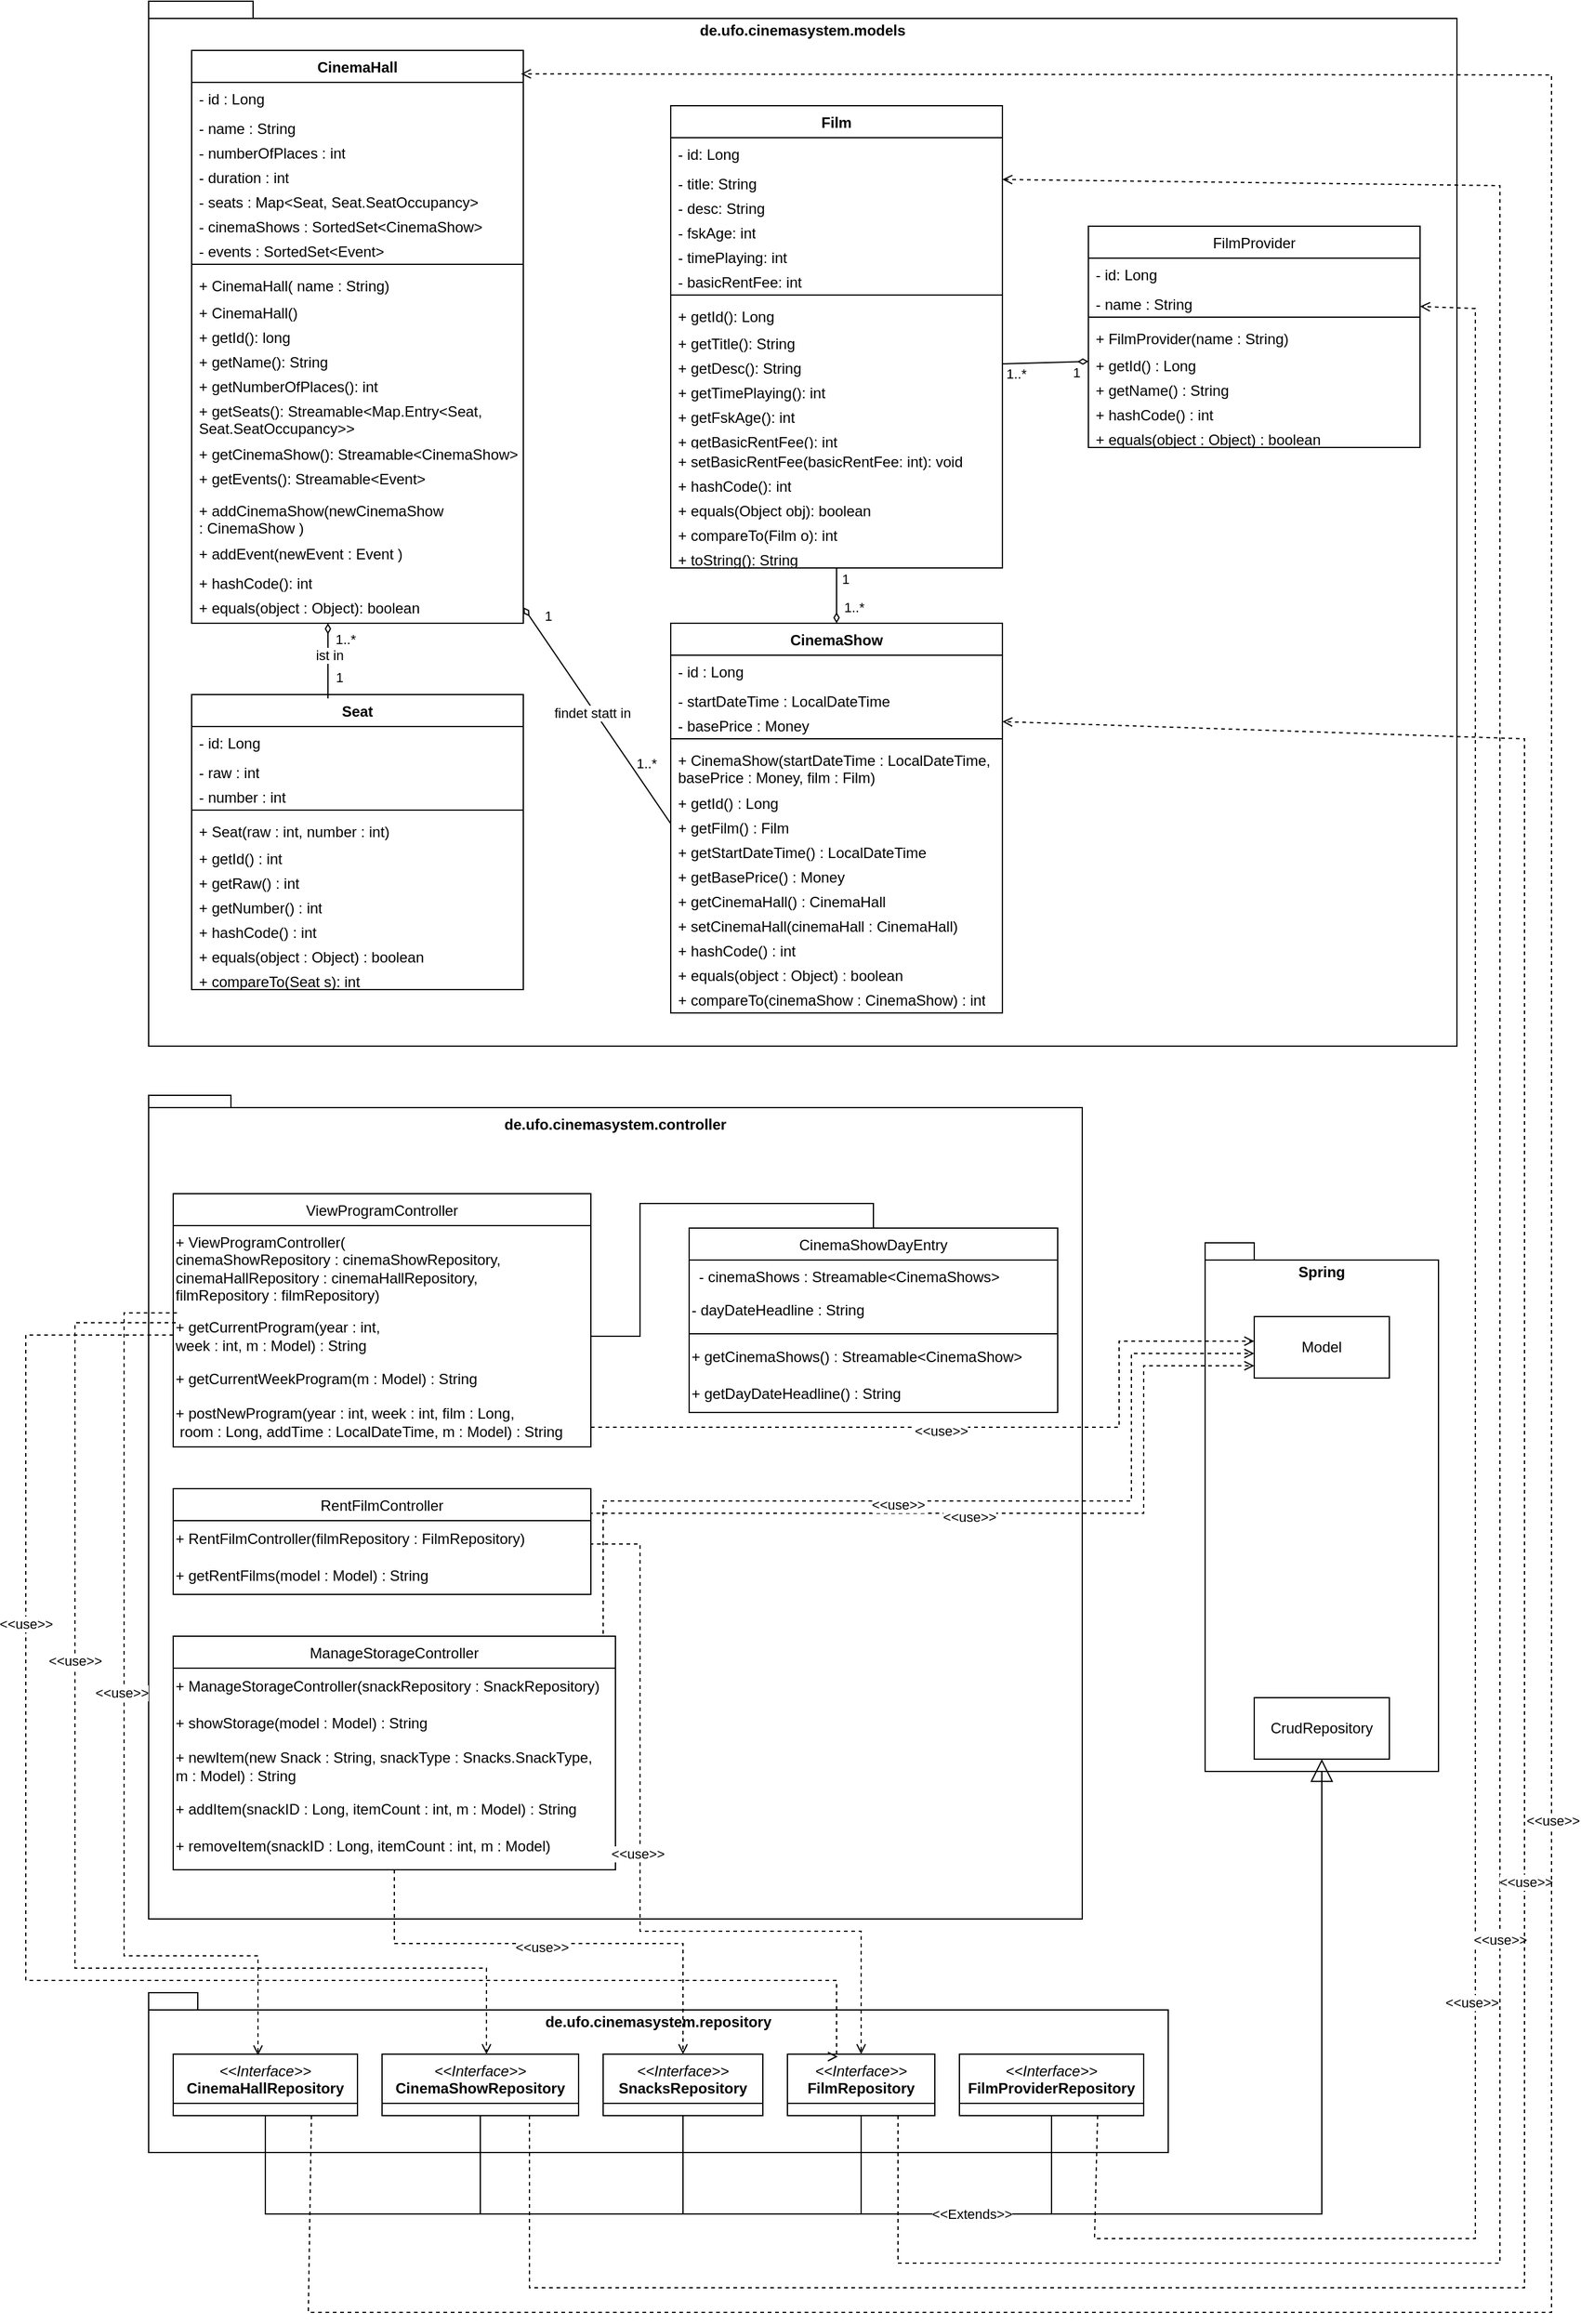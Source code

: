 <mxfile version="24.2.5" type="device">
  <diagram id="C5RBs43oDa-KdzZeNtuy" name="Page-1">
    <mxGraphModel dx="2261" dy="964" grid="1" gridSize="10" guides="1" tooltips="1" connect="1" arrows="1" fold="1" page="1" pageScale="1" pageWidth="827" pageHeight="1169" math="0" shadow="0">
      <root>
        <mxCell id="WIyWlLk6GJQsqaUBKTNV-0" />
        <mxCell id="WIyWlLk6GJQsqaUBKTNV-1" parent="WIyWlLk6GJQsqaUBKTNV-0" />
        <mxCell id="j9wG2tnD-Bj2alD1Jjqa-212" value="de.ufo.cinemasystem.controller" style="shape=folder;fontStyle=1;spacingTop=10;tabWidth=50;tabHeight=10;tabPosition=left;html=1;whiteSpace=wrap;verticalAlign=top;" parent="WIyWlLk6GJQsqaUBKTNV-1" vertex="1">
          <mxGeometry x="40" y="930" width="760" height="670" as="geometry" />
        </mxCell>
        <mxCell id="j9wG2tnD-Bj2alD1Jjqa-190" value="de.ufo.cinemasystem.repository" style="shape=folder;fontStyle=1;spacingTop=10;tabWidth=40;tabHeight=14;tabPosition=left;html=1;whiteSpace=wrap;align=center;verticalAlign=top;strokeColor=default;" parent="WIyWlLk6GJQsqaUBKTNV-1" vertex="1">
          <mxGeometry x="40" y="1660" width="830" height="130" as="geometry" />
        </mxCell>
        <mxCell id="j9wG2tnD-Bj2alD1Jjqa-152" value="de.ufo.cinemasystem.models" style="shape=folder;fontStyle=1;spacingTop=10;tabWidth=40;tabHeight=14;tabPosition=left;html=1;whiteSpace=wrap;align=center;verticalAlign=top;strokeColor=default;" parent="WIyWlLk6GJQsqaUBKTNV-1" vertex="1">
          <mxGeometry x="40" y="40" width="1065" height="850" as="geometry" />
        </mxCell>
        <mxCell id="zkfFHV4jXpPFQw0GAbJ--6" value="ViewProgramController" style="swimlane;fontStyle=0;align=center;verticalAlign=top;childLayout=stackLayout;horizontal=1;startSize=26;horizontalStack=0;resizeParent=1;resizeLast=0;collapsible=1;marginBottom=0;rounded=0;shadow=0;strokeWidth=1;" parent="WIyWlLk6GJQsqaUBKTNV-1" vertex="1">
          <mxGeometry x="60" y="1010" width="340" height="206" as="geometry">
            <mxRectangle x="130" y="380" width="160" height="26" as="alternateBounds" />
          </mxGeometry>
        </mxCell>
        <mxCell id="j9wG2tnD-Bj2alD1Jjqa-15" value="+ ViewProgramController(&lt;div&gt;cinemaShowRepository : cinemaShowRepository,&lt;/div&gt;&lt;div&gt;cinemaHallRepository : cinemaHallRepository,&lt;/div&gt;&lt;div&gt;filmRepository : filmRepository)&lt;/div&gt;" style="text;html=1;align=left;verticalAlign=middle;resizable=0;points=[];autosize=1;strokeColor=none;fillColor=none;" parent="zkfFHV4jXpPFQw0GAbJ--6" vertex="1">
          <mxGeometry y="26" width="340" height="70" as="geometry" />
        </mxCell>
        <mxCell id="j9wG2tnD-Bj2alD1Jjqa-0" value="+ getCurrentProgram(year : int,&amp;nbsp;&lt;div&gt;week : int, m : Model) : String&lt;/div&gt;" style="text;html=1;align=left;verticalAlign=middle;resizable=0;points=[];autosize=1;strokeColor=none;fillColor=none;" parent="zkfFHV4jXpPFQw0GAbJ--6" vertex="1">
          <mxGeometry y="96" width="340" height="40" as="geometry" />
        </mxCell>
        <mxCell id="j9wG2tnD-Bj2alD1Jjqa-14" value="+ getCurrentWeekProgram(m : Model) : String" style="text;html=1;align=left;verticalAlign=middle;resizable=0;points=[];autosize=1;strokeColor=none;fillColor=none;" parent="zkfFHV4jXpPFQw0GAbJ--6" vertex="1">
          <mxGeometry y="136" width="340" height="30" as="geometry" />
        </mxCell>
        <mxCell id="j9wG2tnD-Bj2alD1Jjqa-1" value="+ postNewProgram(year : int, week : int,&amp;nbsp;&lt;span style=&quot;background-color: initial;&quot;&gt;film : Long,&lt;/span&gt;&lt;div&gt;&lt;span style=&quot;background-color: initial;&quot;&gt;&amp;nbsp;room : Long, addTime : LocalDateTime, m : Model) : String&lt;/span&gt;&lt;/div&gt;" style="text;html=1;align=left;verticalAlign=middle;resizable=0;points=[];autosize=1;strokeColor=none;fillColor=none;" parent="zkfFHV4jXpPFQw0GAbJ--6" vertex="1">
          <mxGeometry y="166" width="340" height="40" as="geometry" />
        </mxCell>
        <mxCell id="zkfFHV4jXpPFQw0GAbJ--13" value="CinemaShowDayEntry" style="swimlane;fontStyle=0;align=center;verticalAlign=top;childLayout=stackLayout;horizontal=1;startSize=26;horizontalStack=0;resizeParent=1;resizeLast=0;collapsible=1;marginBottom=0;rounded=0;shadow=0;strokeWidth=1;" parent="WIyWlLk6GJQsqaUBKTNV-1" vertex="1">
          <mxGeometry x="480" y="1038" width="300" height="150" as="geometry">
            <mxRectangle x="340" y="380" width="170" height="26" as="alternateBounds" />
          </mxGeometry>
        </mxCell>
        <mxCell id="zkfFHV4jXpPFQw0GAbJ--14" value="- cinemaShows : Streamable&lt;CinemaShows&gt;" style="text;align=left;verticalAlign=top;spacingLeft=6;spacingRight=4;overflow=hidden;rotatable=0;points=[[0,0.5],[1,0.5]];portConstraint=eastwest;" parent="zkfFHV4jXpPFQw0GAbJ--13" vertex="1">
          <mxGeometry y="26" width="300" height="26" as="geometry" />
        </mxCell>
        <mxCell id="j9wG2tnD-Bj2alD1Jjqa-3" value="- dayDateHeadline : String" style="text;html=1;align=left;verticalAlign=middle;resizable=0;points=[];autosize=1;strokeColor=none;fillColor=none;" parent="zkfFHV4jXpPFQw0GAbJ--13" vertex="1">
          <mxGeometry y="52" width="300" height="30" as="geometry" />
        </mxCell>
        <mxCell id="zkfFHV4jXpPFQw0GAbJ--15" value="" style="line;html=1;strokeWidth=1;align=left;verticalAlign=middle;spacingTop=-1;spacingLeft=3;spacingRight=3;rotatable=0;labelPosition=right;points=[];portConstraint=eastwest;" parent="zkfFHV4jXpPFQw0GAbJ--13" vertex="1">
          <mxGeometry y="82" width="300" height="8" as="geometry" />
        </mxCell>
        <mxCell id="j9wG2tnD-Bj2alD1Jjqa-4" value="+ getCinemaShows() : Streamable&amp;lt;CinemaShow&amp;gt;" style="text;html=1;align=left;verticalAlign=middle;resizable=0;points=[];autosize=1;strokeColor=none;fillColor=none;" parent="zkfFHV4jXpPFQw0GAbJ--13" vertex="1">
          <mxGeometry y="90" width="300" height="30" as="geometry" />
        </mxCell>
        <mxCell id="j9wG2tnD-Bj2alD1Jjqa-5" value="+ getDayDateHeadline() : String" style="text;html=1;align=left;verticalAlign=middle;resizable=0;points=[];autosize=1;strokeColor=none;fillColor=none;" parent="zkfFHV4jXpPFQw0GAbJ--13" vertex="1">
          <mxGeometry y="120" width="300" height="30" as="geometry" />
        </mxCell>
        <mxCell id="j9wG2tnD-Bj2alD1Jjqa-7" value="RentFilmController" style="swimlane;fontStyle=0;align=center;verticalAlign=top;childLayout=stackLayout;horizontal=1;startSize=26;horizontalStack=0;resizeParent=1;resizeLast=0;collapsible=1;marginBottom=0;rounded=0;shadow=0;strokeWidth=1;" parent="WIyWlLk6GJQsqaUBKTNV-1" vertex="1">
          <mxGeometry x="60" y="1250" width="340" height="86" as="geometry">
            <mxRectangle x="130" y="380" width="160" height="26" as="alternateBounds" />
          </mxGeometry>
        </mxCell>
        <mxCell id="j9wG2tnD-Bj2alD1Jjqa-16" value="+ RentFilmController(filmRepository : FilmRepository)" style="text;html=1;align=left;verticalAlign=middle;resizable=0;points=[];autosize=1;strokeColor=none;fillColor=none;" parent="j9wG2tnD-Bj2alD1Jjqa-7" vertex="1">
          <mxGeometry y="26" width="340" height="30" as="geometry" />
        </mxCell>
        <mxCell id="j9wG2tnD-Bj2alD1Jjqa-8" value="+ getRentFilms(model : Model) : String" style="text;html=1;align=left;verticalAlign=middle;resizable=0;points=[];autosize=1;strokeColor=none;fillColor=none;" parent="j9wG2tnD-Bj2alD1Jjqa-7" vertex="1">
          <mxGeometry y="56" width="340" height="30" as="geometry" />
        </mxCell>
        <mxCell id="j9wG2tnD-Bj2alD1Jjqa-227" style="edgeStyle=orthogonalEdgeStyle;rounded=0;orthogonalLoop=1;jettySize=auto;html=1;dashed=1;endArrow=open;endFill=0;" parent="WIyWlLk6GJQsqaUBKTNV-1" source="j9wG2tnD-Bj2alD1Jjqa-11" target="j9wG2tnD-Bj2alD1Jjqa-187" edge="1">
          <mxGeometry relative="1" as="geometry">
            <Array as="points">
              <mxPoint x="240" y="1620" />
              <mxPoint x="475" y="1620" />
            </Array>
          </mxGeometry>
        </mxCell>
        <mxCell id="j9wG2tnD-Bj2alD1Jjqa-228" value="&amp;lt;&amp;lt;use&amp;gt;&amp;gt;" style="edgeLabel;html=1;align=center;verticalAlign=middle;resizable=0;points=[];" parent="j9wG2tnD-Bj2alD1Jjqa-227" vertex="1" connectable="0">
          <mxGeometry x="-0.069" y="-3" relative="1" as="geometry">
            <mxPoint x="1" as="offset" />
          </mxGeometry>
        </mxCell>
        <mxCell id="j9wG2tnD-Bj2alD1Jjqa-11" value="ManageStorageController" style="swimlane;fontStyle=0;align=center;verticalAlign=top;childLayout=stackLayout;horizontal=1;startSize=26;horizontalStack=0;resizeParent=1;resizeLast=0;collapsible=1;marginBottom=0;rounded=0;shadow=0;strokeWidth=1;" parent="WIyWlLk6GJQsqaUBKTNV-1" vertex="1">
          <mxGeometry x="60" y="1370" width="360" height="190" as="geometry">
            <mxRectangle x="130" y="380" width="160" height="26" as="alternateBounds" />
          </mxGeometry>
        </mxCell>
        <mxCell id="j9wG2tnD-Bj2alD1Jjqa-17" value="+ ManageStorageController(snackRepository : SnackRepository)" style="text;html=1;align=left;verticalAlign=middle;resizable=0;points=[];autosize=1;strokeColor=none;fillColor=none;" parent="j9wG2tnD-Bj2alD1Jjqa-11" vertex="1">
          <mxGeometry y="26" width="360" height="30" as="geometry" />
        </mxCell>
        <mxCell id="j9wG2tnD-Bj2alD1Jjqa-19" value="+ showStorage(model : Model) : String" style="text;html=1;align=left;verticalAlign=middle;resizable=0;points=[];autosize=1;strokeColor=none;fillColor=none;" parent="j9wG2tnD-Bj2alD1Jjqa-11" vertex="1">
          <mxGeometry y="56" width="360" height="30" as="geometry" />
        </mxCell>
        <mxCell id="j9wG2tnD-Bj2alD1Jjqa-20" value="+ newItem(new Snack : String, snackType : Snacks.SnackType,&lt;div&gt;m : Model) : String&lt;/div&gt;" style="text;html=1;align=left;verticalAlign=middle;resizable=0;points=[];autosize=1;strokeColor=none;fillColor=none;" parent="j9wG2tnD-Bj2alD1Jjqa-11" vertex="1">
          <mxGeometry y="86" width="360" height="40" as="geometry" />
        </mxCell>
        <mxCell id="j9wG2tnD-Bj2alD1Jjqa-21" value="+ addItem(snackID : Long, itemCount : int, m : Model) : String" style="text;html=1;align=left;verticalAlign=middle;resizable=0;points=[];autosize=1;strokeColor=none;fillColor=none;" parent="j9wG2tnD-Bj2alD1Jjqa-11" vertex="1">
          <mxGeometry y="126" width="360" height="30" as="geometry" />
        </mxCell>
        <mxCell id="j9wG2tnD-Bj2alD1Jjqa-22" value="+ removeItem(snackID : Long, itemCount : int, m : Model)" style="text;html=1;align=left;verticalAlign=middle;resizable=0;points=[];autosize=1;strokeColor=none;fillColor=none;" parent="j9wG2tnD-Bj2alD1Jjqa-11" vertex="1">
          <mxGeometry y="156" width="360" height="30" as="geometry" />
        </mxCell>
        <mxCell id="j9wG2tnD-Bj2alD1Jjqa-49" value="Film" style="swimlane;fontStyle=1;align=center;verticalAlign=top;childLayout=stackLayout;horizontal=1;startSize=26;horizontalStack=0;resizeParent=1;resizeParentMax=0;resizeLast=0;collapsible=1;marginBottom=0;whiteSpace=wrap;html=1;" parent="WIyWlLk6GJQsqaUBKTNV-1" vertex="1">
          <mxGeometry x="465" y="125" width="270" height="376" as="geometry" />
        </mxCell>
        <mxCell id="j9wG2tnD-Bj2alD1Jjqa-50" value="- id: Long" style="text;strokeColor=none;fillColor=none;align=left;verticalAlign=top;spacingLeft=4;spacingRight=4;overflow=hidden;rotatable=0;points=[[0,0.5],[1,0.5]];portConstraint=eastwest;whiteSpace=wrap;html=1;" parent="j9wG2tnD-Bj2alD1Jjqa-49" vertex="1">
          <mxGeometry y="26" width="270" height="24" as="geometry" />
        </mxCell>
        <mxCell id="j9wG2tnD-Bj2alD1Jjqa-51" value="- title: String" style="text;strokeColor=none;fillColor=none;align=left;verticalAlign=top;spacingLeft=4;spacingRight=4;overflow=hidden;rotatable=0;points=[[0,0.5],[1,0.5]];portConstraint=eastwest;whiteSpace=wrap;html=1;" parent="j9wG2tnD-Bj2alD1Jjqa-49" vertex="1">
          <mxGeometry y="50" width="270" height="20" as="geometry" />
        </mxCell>
        <mxCell id="j9wG2tnD-Bj2alD1Jjqa-52" value="- desc: String" style="text;strokeColor=none;fillColor=none;align=left;verticalAlign=top;spacingLeft=4;spacingRight=4;overflow=hidden;rotatable=0;points=[[0,0.5],[1,0.5]];portConstraint=eastwest;whiteSpace=wrap;html=1;" parent="j9wG2tnD-Bj2alD1Jjqa-49" vertex="1">
          <mxGeometry y="70" width="270" height="20" as="geometry" />
        </mxCell>
        <mxCell id="j9wG2tnD-Bj2alD1Jjqa-53" value="- fskAge: int" style="text;strokeColor=none;fillColor=none;align=left;verticalAlign=top;spacingLeft=4;spacingRight=4;overflow=hidden;rotatable=0;points=[[0,0.5],[1,0.5]];portConstraint=eastwest;whiteSpace=wrap;html=1;" parent="j9wG2tnD-Bj2alD1Jjqa-49" vertex="1">
          <mxGeometry y="90" width="270" height="20" as="geometry" />
        </mxCell>
        <mxCell id="j9wG2tnD-Bj2alD1Jjqa-54" value="- timePlaying: int" style="text;strokeColor=none;fillColor=none;align=left;verticalAlign=top;spacingLeft=4;spacingRight=4;overflow=hidden;rotatable=0;points=[[0,0.5],[1,0.5]];portConstraint=eastwest;whiteSpace=wrap;html=1;" parent="j9wG2tnD-Bj2alD1Jjqa-49" vertex="1">
          <mxGeometry y="110" width="270" height="20" as="geometry" />
        </mxCell>
        <mxCell id="j9wG2tnD-Bj2alD1Jjqa-55" value="- basicRentFee: int" style="text;strokeColor=none;fillColor=none;align=left;verticalAlign=top;spacingLeft=4;spacingRight=4;overflow=hidden;rotatable=0;points=[[0,0.5],[1,0.5]];portConstraint=eastwest;whiteSpace=wrap;html=1;" parent="j9wG2tnD-Bj2alD1Jjqa-49" vertex="1">
          <mxGeometry y="130" width="270" height="20" as="geometry" />
        </mxCell>
        <mxCell id="j9wG2tnD-Bj2alD1Jjqa-56" value="" style="line;strokeWidth=1;fillColor=none;align=left;verticalAlign=middle;spacingTop=-1;spacingLeft=3;spacingRight=3;rotatable=0;labelPosition=right;points=[];portConstraint=eastwest;strokeColor=inherit;" parent="j9wG2tnD-Bj2alD1Jjqa-49" vertex="1">
          <mxGeometry y="150" width="270" height="8" as="geometry" />
        </mxCell>
        <mxCell id="j9wG2tnD-Bj2alD1Jjqa-57" value="+ getId(): Long" style="text;strokeColor=none;fillColor=none;align=left;verticalAlign=top;spacingLeft=4;spacingRight=4;overflow=hidden;rotatable=0;points=[[0,0.5],[1,0.5]];portConstraint=eastwest;whiteSpace=wrap;html=1;" parent="j9wG2tnD-Bj2alD1Jjqa-49" vertex="1">
          <mxGeometry y="158" width="270" height="22" as="geometry" />
        </mxCell>
        <mxCell id="j9wG2tnD-Bj2alD1Jjqa-58" value="+ getTitle(): String" style="text;strokeColor=none;fillColor=none;align=left;verticalAlign=top;spacingLeft=4;spacingRight=4;overflow=hidden;rotatable=0;points=[[0,0.5],[1,0.5]];portConstraint=eastwest;whiteSpace=wrap;html=1;" parent="j9wG2tnD-Bj2alD1Jjqa-49" vertex="1">
          <mxGeometry y="180" width="270" height="20" as="geometry" />
        </mxCell>
        <mxCell id="j9wG2tnD-Bj2alD1Jjqa-59" value="+ getDesc(): String" style="text;strokeColor=none;fillColor=none;align=left;verticalAlign=top;spacingLeft=4;spacingRight=4;overflow=hidden;rotatable=0;points=[[0,0.5],[1,0.5]];portConstraint=eastwest;whiteSpace=wrap;html=1;" parent="j9wG2tnD-Bj2alD1Jjqa-49" vertex="1">
          <mxGeometry y="200" width="270" height="20" as="geometry" />
        </mxCell>
        <mxCell id="j9wG2tnD-Bj2alD1Jjqa-60" value="+ getTimePlaying(): int" style="text;strokeColor=none;fillColor=none;align=left;verticalAlign=top;spacingLeft=4;spacingRight=4;overflow=hidden;rotatable=0;points=[[0,0.5],[1,0.5]];portConstraint=eastwest;whiteSpace=wrap;html=1;" parent="j9wG2tnD-Bj2alD1Jjqa-49" vertex="1">
          <mxGeometry y="220" width="270" height="20" as="geometry" />
        </mxCell>
        <mxCell id="j9wG2tnD-Bj2alD1Jjqa-61" value="+ getFskAge(): int" style="text;strokeColor=none;fillColor=none;align=left;verticalAlign=top;spacingLeft=4;spacingRight=4;overflow=hidden;rotatable=0;points=[[0,0.5],[1,0.5]];portConstraint=eastwest;whiteSpace=wrap;html=1;" parent="j9wG2tnD-Bj2alD1Jjqa-49" vertex="1">
          <mxGeometry y="240" width="270" height="20" as="geometry" />
        </mxCell>
        <mxCell id="j9wG2tnD-Bj2alD1Jjqa-62" value="+ getBasicRentFee(): int" style="text;strokeColor=none;fillColor=none;align=left;verticalAlign=top;spacingLeft=4;spacingRight=4;overflow=hidden;rotatable=0;points=[[0,0.5],[1,0.5]];portConstraint=eastwest;whiteSpace=wrap;html=1;" parent="j9wG2tnD-Bj2alD1Jjqa-49" vertex="1">
          <mxGeometry y="260" width="270" height="16" as="geometry" />
        </mxCell>
        <mxCell id="j9wG2tnD-Bj2alD1Jjqa-63" value="+ setBasicRentFee(basicRentFee: int): void" style="text;strokeColor=none;fillColor=none;align=left;verticalAlign=top;spacingLeft=4;spacingRight=4;overflow=hidden;rotatable=0;points=[[0,0.5],[1,0.5]];portConstraint=eastwest;whiteSpace=wrap;html=1;" parent="j9wG2tnD-Bj2alD1Jjqa-49" vertex="1">
          <mxGeometry y="276" width="270" height="20" as="geometry" />
        </mxCell>
        <mxCell id="j9wG2tnD-Bj2alD1Jjqa-64" value="+ hashCode(): int" style="text;strokeColor=none;fillColor=none;align=left;verticalAlign=top;spacingLeft=4;spacingRight=4;overflow=hidden;rotatable=0;points=[[0,0.5],[1,0.5]];portConstraint=eastwest;whiteSpace=wrap;html=1;" parent="j9wG2tnD-Bj2alD1Jjqa-49" vertex="1">
          <mxGeometry y="296" width="270" height="20" as="geometry" />
        </mxCell>
        <mxCell id="j9wG2tnD-Bj2alD1Jjqa-65" value="+ equals(Object obj): boolean" style="text;strokeColor=none;fillColor=none;align=left;verticalAlign=top;spacingLeft=4;spacingRight=4;overflow=hidden;rotatable=0;points=[[0,0.5],[1,0.5]];portConstraint=eastwest;whiteSpace=wrap;html=1;" parent="j9wG2tnD-Bj2alD1Jjqa-49" vertex="1">
          <mxGeometry y="316" width="270" height="20" as="geometry" />
        </mxCell>
        <mxCell id="j9wG2tnD-Bj2alD1Jjqa-66" value="+ compareTo(Film o): int" style="text;strokeColor=none;fillColor=none;align=left;verticalAlign=top;spacingLeft=4;spacingRight=4;overflow=hidden;rotatable=0;points=[[0,0.5],[1,0.5]];portConstraint=eastwest;whiteSpace=wrap;html=1;" parent="j9wG2tnD-Bj2alD1Jjqa-49" vertex="1">
          <mxGeometry y="336" width="270" height="20" as="geometry" />
        </mxCell>
        <mxCell id="j9wG2tnD-Bj2alD1Jjqa-67" value="+ toString(): String" style="text;strokeColor=none;fillColor=none;align=left;verticalAlign=top;spacingLeft=4;spacingRight=4;overflow=hidden;rotatable=0;points=[[0,0.5],[1,0.5]];portConstraint=eastwest;whiteSpace=wrap;html=1;" parent="j9wG2tnD-Bj2alD1Jjqa-49" vertex="1">
          <mxGeometry y="356" width="270" height="20" as="geometry" />
        </mxCell>
        <mxCell id="j9wG2tnD-Bj2alD1Jjqa-68" value="&lt;span style=&quot;font-weight: 400; text-wrap: nowrap;&quot;&gt;FilmProvider&lt;/span&gt;" style="swimlane;fontStyle=1;align=center;verticalAlign=top;childLayout=stackLayout;horizontal=1;startSize=26;horizontalStack=0;resizeParent=1;resizeParentMax=0;resizeLast=0;collapsible=1;marginBottom=0;whiteSpace=wrap;html=1;" parent="WIyWlLk6GJQsqaUBKTNV-1" vertex="1">
          <mxGeometry x="805" y="223" width="270" height="180" as="geometry" />
        </mxCell>
        <mxCell id="j9wG2tnD-Bj2alD1Jjqa-69" value="- id: Long" style="text;strokeColor=none;fillColor=none;align=left;verticalAlign=top;spacingLeft=4;spacingRight=4;overflow=hidden;rotatable=0;points=[[0,0.5],[1,0.5]];portConstraint=eastwest;whiteSpace=wrap;html=1;" parent="j9wG2tnD-Bj2alD1Jjqa-68" vertex="1">
          <mxGeometry y="26" width="270" height="24" as="geometry" />
        </mxCell>
        <mxCell id="j9wG2tnD-Bj2alD1Jjqa-70" value="&lt;span style=&quot;text-wrap: nowrap;&quot;&gt;- name : String&lt;/span&gt;" style="text;strokeColor=none;fillColor=none;align=left;verticalAlign=top;spacingLeft=4;spacingRight=4;overflow=hidden;rotatable=0;points=[[0,0.5],[1,0.5]];portConstraint=eastwest;whiteSpace=wrap;html=1;" parent="j9wG2tnD-Bj2alD1Jjqa-68" vertex="1">
          <mxGeometry y="50" width="270" height="20" as="geometry" />
        </mxCell>
        <mxCell id="j9wG2tnD-Bj2alD1Jjqa-75" value="" style="line;strokeWidth=1;fillColor=none;align=left;verticalAlign=middle;spacingTop=-1;spacingLeft=3;spacingRight=3;rotatable=0;labelPosition=right;points=[];portConstraint=eastwest;strokeColor=inherit;" parent="j9wG2tnD-Bj2alD1Jjqa-68" vertex="1">
          <mxGeometry y="70" width="270" height="8" as="geometry" />
        </mxCell>
        <mxCell id="j9wG2tnD-Bj2alD1Jjqa-76" value="&lt;span style=&quot;text-wrap: nowrap;&quot;&gt;+ FilmProvider(name : String)&lt;/span&gt;" style="text;strokeColor=none;fillColor=none;align=left;verticalAlign=top;spacingLeft=4;spacingRight=4;overflow=hidden;rotatable=0;points=[[0,0.5],[1,0.5]];portConstraint=eastwest;whiteSpace=wrap;html=1;" parent="j9wG2tnD-Bj2alD1Jjqa-68" vertex="1">
          <mxGeometry y="78" width="270" height="22" as="geometry" />
        </mxCell>
        <mxCell id="j9wG2tnD-Bj2alD1Jjqa-77" value="&lt;span style=&quot;text-wrap: nowrap;&quot;&gt;+ getId() : Long&lt;/span&gt;" style="text;strokeColor=none;fillColor=none;align=left;verticalAlign=top;spacingLeft=4;spacingRight=4;overflow=hidden;rotatable=0;points=[[0,0.5],[1,0.5]];portConstraint=eastwest;whiteSpace=wrap;html=1;" parent="j9wG2tnD-Bj2alD1Jjqa-68" vertex="1">
          <mxGeometry y="100" width="270" height="20" as="geometry" />
        </mxCell>
        <mxCell id="j9wG2tnD-Bj2alD1Jjqa-78" value="&lt;span style=&quot;text-wrap: nowrap;&quot;&gt;+ getName() : String&lt;/span&gt;" style="text;strokeColor=none;fillColor=none;align=left;verticalAlign=top;spacingLeft=4;spacingRight=4;overflow=hidden;rotatable=0;points=[[0,0.5],[1,0.5]];portConstraint=eastwest;whiteSpace=wrap;html=1;" parent="j9wG2tnD-Bj2alD1Jjqa-68" vertex="1">
          <mxGeometry y="120" width="270" height="20" as="geometry" />
        </mxCell>
        <mxCell id="j9wG2tnD-Bj2alD1Jjqa-79" value="&lt;span style=&quot;text-wrap: nowrap;&quot;&gt;+ hashCode() : int&lt;/span&gt;" style="text;strokeColor=none;fillColor=none;align=left;verticalAlign=top;spacingLeft=4;spacingRight=4;overflow=hidden;rotatable=0;points=[[0,0.5],[1,0.5]];portConstraint=eastwest;whiteSpace=wrap;html=1;" parent="j9wG2tnD-Bj2alD1Jjqa-68" vertex="1">
          <mxGeometry y="140" width="270" height="20" as="geometry" />
        </mxCell>
        <mxCell id="j9wG2tnD-Bj2alD1Jjqa-80" value="&lt;span style=&quot;text-wrap: nowrap;&quot;&gt;+ equals(object : Object) : boolean&lt;/span&gt;" style="text;strokeColor=none;fillColor=none;align=left;verticalAlign=top;spacingLeft=4;spacingRight=4;overflow=hidden;rotatable=0;points=[[0,0.5],[1,0.5]];portConstraint=eastwest;whiteSpace=wrap;html=1;" parent="j9wG2tnD-Bj2alD1Jjqa-68" vertex="1">
          <mxGeometry y="160" width="270" height="20" as="geometry" />
        </mxCell>
        <mxCell id="j9wG2tnD-Bj2alD1Jjqa-91" value="CinemaHall" style="swimlane;fontStyle=1;align=center;verticalAlign=top;childLayout=stackLayout;horizontal=1;startSize=26;horizontalStack=0;resizeParent=1;resizeParentMax=0;resizeLast=0;collapsible=1;marginBottom=0;whiteSpace=wrap;html=1;" parent="WIyWlLk6GJQsqaUBKTNV-1" vertex="1">
          <mxGeometry x="75" y="80" width="270" height="466" as="geometry" />
        </mxCell>
        <mxCell id="j9wG2tnD-Bj2alD1Jjqa-92" value="- id : Long" style="text;strokeColor=none;fillColor=none;align=left;verticalAlign=top;spacingLeft=4;spacingRight=4;overflow=hidden;rotatable=0;points=[[0,0.5],[1,0.5]];portConstraint=eastwest;whiteSpace=wrap;html=1;" parent="j9wG2tnD-Bj2alD1Jjqa-91" vertex="1">
          <mxGeometry y="26" width="270" height="24" as="geometry" />
        </mxCell>
        <mxCell id="j9wG2tnD-Bj2alD1Jjqa-93" value="- name : String" style="text;strokeColor=none;fillColor=none;align=left;verticalAlign=top;spacingLeft=4;spacingRight=4;overflow=hidden;rotatable=0;points=[[0,0.5],[1,0.5]];portConstraint=eastwest;whiteSpace=wrap;html=1;" parent="j9wG2tnD-Bj2alD1Jjqa-91" vertex="1">
          <mxGeometry y="50" width="270" height="20" as="geometry" />
        </mxCell>
        <mxCell id="j9wG2tnD-Bj2alD1Jjqa-94" value="&lt;font face=&quot;ywTWA3tYlKPthzdufxkg&quot;&gt;-&lt;/font&gt;&lt;font face=&quot;Helvetica&quot;&gt;&amp;nbsp;numberOfPlaces : int&lt;/font&gt;" style="text;strokeColor=none;fillColor=none;align=left;verticalAlign=top;spacingLeft=4;spacingRight=4;overflow=hidden;rotatable=0;points=[[0,0.5],[1,0.5]];portConstraint=eastwest;whiteSpace=wrap;html=1;" parent="j9wG2tnD-Bj2alD1Jjqa-91" vertex="1">
          <mxGeometry y="70" width="270" height="20" as="geometry" />
        </mxCell>
        <mxCell id="j9wG2tnD-Bj2alD1Jjqa-95" value="- duration : int" style="text;strokeColor=none;fillColor=none;align=left;verticalAlign=top;spacingLeft=4;spacingRight=4;overflow=hidden;rotatable=0;points=[[0,0.5],[1,0.5]];portConstraint=eastwest;whiteSpace=wrap;html=1;" parent="j9wG2tnD-Bj2alD1Jjqa-91" vertex="1">
          <mxGeometry y="90" width="270" height="20" as="geometry" />
        </mxCell>
        <mxCell id="j9wG2tnD-Bj2alD1Jjqa-96" value="-&amp;nbsp;seats :&amp;nbsp;Map&amp;lt;Seat, Seat.SeatOccupancy&amp;gt;&amp;nbsp;" style="text;strokeColor=none;fillColor=none;align=left;verticalAlign=top;spacingLeft=4;spacingRight=4;overflow=hidden;rotatable=0;points=[[0,0.5],[1,0.5]];portConstraint=eastwest;whiteSpace=wrap;html=1;" parent="j9wG2tnD-Bj2alD1Jjqa-91" vertex="1">
          <mxGeometry y="110" width="270" height="20" as="geometry" />
        </mxCell>
        <mxCell id="j9wG2tnD-Bj2alD1Jjqa-97" value="&lt;font face=&quot;kDENkAEahO39QJPNTFTl&quot;&gt;-&lt;/font&gt;&lt;font face=&quot;Helvetica&quot;&gt;&amp;nbsp;cinemaShows :&amp;nbsp;SortedSet&amp;lt;CinemaShow&amp;gt;&lt;/font&gt;" style="text;strokeColor=none;fillColor=none;align=left;verticalAlign=top;spacingLeft=4;spacingRight=4;overflow=hidden;rotatable=0;points=[[0,0.5],[1,0.5]];portConstraint=eastwest;whiteSpace=wrap;html=1;" parent="j9wG2tnD-Bj2alD1Jjqa-91" vertex="1">
          <mxGeometry y="130" width="270" height="20" as="geometry" />
        </mxCell>
        <mxCell id="j9wG2tnD-Bj2alD1Jjqa-110" value="- events :&amp;nbsp;SortedSet&amp;lt;Event&amp;gt;&amp;nbsp;" style="text;strokeColor=none;fillColor=none;align=left;verticalAlign=top;spacingLeft=4;spacingRight=4;overflow=hidden;rotatable=0;points=[[0,0.5],[1,0.5]];portConstraint=eastwest;whiteSpace=wrap;html=1;" parent="j9wG2tnD-Bj2alD1Jjqa-91" vertex="1">
          <mxGeometry y="150" width="270" height="20" as="geometry" />
        </mxCell>
        <mxCell id="j9wG2tnD-Bj2alD1Jjqa-98" value="" style="line;strokeWidth=1;fillColor=none;align=left;verticalAlign=middle;spacingTop=-1;spacingLeft=3;spacingRight=3;rotatable=0;labelPosition=right;points=[];portConstraint=eastwest;strokeColor=inherit;" parent="j9wG2tnD-Bj2alD1Jjqa-91" vertex="1">
          <mxGeometry y="170" width="270" height="8" as="geometry" />
        </mxCell>
        <mxCell id="j9wG2tnD-Bj2alD1Jjqa-99" value="+&amp;nbsp;CinemaHall( name :&amp;nbsp;String)" style="text;strokeColor=none;fillColor=none;align=left;verticalAlign=top;spacingLeft=4;spacingRight=4;overflow=hidden;rotatable=0;points=[[0,0.5],[1,0.5]];portConstraint=eastwest;whiteSpace=wrap;html=1;" parent="j9wG2tnD-Bj2alD1Jjqa-91" vertex="1">
          <mxGeometry y="178" width="270" height="22" as="geometry" />
        </mxCell>
        <mxCell id="j9wG2tnD-Bj2alD1Jjqa-100" value="+&amp;nbsp;CinemaHall()" style="text;strokeColor=none;fillColor=none;align=left;verticalAlign=top;spacingLeft=4;spacingRight=4;overflow=hidden;rotatable=0;points=[[0,0.5],[1,0.5]];portConstraint=eastwest;whiteSpace=wrap;html=1;" parent="j9wG2tnD-Bj2alD1Jjqa-91" vertex="1">
          <mxGeometry y="200" width="270" height="20" as="geometry" />
        </mxCell>
        <mxCell id="j9wG2tnD-Bj2alD1Jjqa-101" value="+ getId(): long" style="text;strokeColor=none;fillColor=none;align=left;verticalAlign=top;spacingLeft=4;spacingRight=4;overflow=hidden;rotatable=0;points=[[0,0.5],[1,0.5]];portConstraint=eastwest;whiteSpace=wrap;html=1;" parent="j9wG2tnD-Bj2alD1Jjqa-91" vertex="1">
          <mxGeometry y="220" width="270" height="20" as="geometry" />
        </mxCell>
        <mxCell id="j9wG2tnD-Bj2alD1Jjqa-102" value="+ getName(): String" style="text;strokeColor=none;fillColor=none;align=left;verticalAlign=top;spacingLeft=4;spacingRight=4;overflow=hidden;rotatable=0;points=[[0,0.5],[1,0.5]];portConstraint=eastwest;whiteSpace=wrap;html=1;" parent="j9wG2tnD-Bj2alD1Jjqa-91" vertex="1">
          <mxGeometry y="240" width="270" height="20" as="geometry" />
        </mxCell>
        <mxCell id="j9wG2tnD-Bj2alD1Jjqa-103" value="+ getNumberOfPlaces(): int" style="text;strokeColor=none;fillColor=none;align=left;verticalAlign=top;spacingLeft=4;spacingRight=4;overflow=hidden;rotatable=0;points=[[0,0.5],[1,0.5]];portConstraint=eastwest;whiteSpace=wrap;html=1;" parent="j9wG2tnD-Bj2alD1Jjqa-91" vertex="1">
          <mxGeometry y="260" width="270" height="20" as="geometry" />
        </mxCell>
        <mxCell id="j9wG2tnD-Bj2alD1Jjqa-104" value="+&amp;nbsp;getSeats():&amp;nbsp;Streamable&amp;lt;Map.Entry&amp;lt;Seat,&lt;div&gt;Seat.SeatOccupancy&amp;gt;&amp;gt;&lt;/div&gt;" style="text;strokeColor=none;fillColor=none;align=left;verticalAlign=top;spacingLeft=4;spacingRight=4;overflow=hidden;rotatable=0;points=[[0,0.5],[1,0.5]];portConstraint=eastwest;whiteSpace=wrap;html=1;" parent="j9wG2tnD-Bj2alD1Jjqa-91" vertex="1">
          <mxGeometry y="280" width="270" height="35" as="geometry" />
        </mxCell>
        <mxCell id="j9wG2tnD-Bj2alD1Jjqa-105" value="+ getCinemaShow():&amp;nbsp;Streamable&amp;lt;CinemaShow&amp;gt;" style="text;strokeColor=none;fillColor=none;align=left;verticalAlign=top;spacingLeft=4;spacingRight=4;overflow=hidden;rotatable=0;points=[[0,0.5],[1,0.5]];portConstraint=eastwest;whiteSpace=wrap;html=1;" parent="j9wG2tnD-Bj2alD1Jjqa-91" vertex="1">
          <mxGeometry y="315" width="270" height="20" as="geometry" />
        </mxCell>
        <mxCell id="j9wG2tnD-Bj2alD1Jjqa-111" value="+&amp;nbsp;getEvents():&amp;nbsp;Streamable&amp;lt;Event&amp;gt;" style="text;strokeColor=none;fillColor=none;align=left;verticalAlign=top;spacingLeft=4;spacingRight=4;overflow=hidden;rotatable=0;points=[[0,0.5],[1,0.5]];portConstraint=eastwest;whiteSpace=wrap;html=1;" parent="j9wG2tnD-Bj2alD1Jjqa-91" vertex="1">
          <mxGeometry y="335" width="270" height="26" as="geometry" />
        </mxCell>
        <mxCell id="j9wG2tnD-Bj2alD1Jjqa-106" value="+&amp;nbsp;addCinemaShow(newCinemaShow :&amp;nbsp;CinemaShow )" style="text;strokeColor=none;fillColor=none;align=left;verticalAlign=top;spacingLeft=4;spacingRight=4;overflow=hidden;rotatable=0;points=[[0,0.5],[1,0.5]];portConstraint=eastwest;whiteSpace=wrap;html=1;" parent="j9wG2tnD-Bj2alD1Jjqa-91" vertex="1">
          <mxGeometry y="361" width="270" height="35" as="geometry" />
        </mxCell>
        <mxCell id="j9wG2tnD-Bj2alD1Jjqa-107" value="+&amp;nbsp;addEvent(newEvent :&amp;nbsp;Event&amp;nbsp;)" style="text;strokeColor=none;fillColor=none;align=left;verticalAlign=top;spacingLeft=4;spacingRight=4;overflow=hidden;rotatable=0;points=[[0,0.5],[1,0.5]];portConstraint=eastwest;whiteSpace=wrap;html=1;" parent="j9wG2tnD-Bj2alD1Jjqa-91" vertex="1">
          <mxGeometry y="396" width="270" height="24" as="geometry" />
        </mxCell>
        <mxCell id="j9wG2tnD-Bj2alD1Jjqa-108" value="+ hashCode(): int" style="text;strokeColor=none;fillColor=none;align=left;verticalAlign=top;spacingLeft=4;spacingRight=4;overflow=hidden;rotatable=0;points=[[0,0.5],[1,0.5]];portConstraint=eastwest;whiteSpace=wrap;html=1;" parent="j9wG2tnD-Bj2alD1Jjqa-91" vertex="1">
          <mxGeometry y="420" width="270" height="20" as="geometry" />
        </mxCell>
        <mxCell id="j9wG2tnD-Bj2alD1Jjqa-109" value="+ equals(object : Object): boolean" style="text;strokeColor=none;fillColor=none;align=left;verticalAlign=top;spacingLeft=4;spacingRight=4;overflow=hidden;rotatable=0;points=[[0,0.5],[1,0.5]];portConstraint=eastwest;whiteSpace=wrap;html=1;" parent="j9wG2tnD-Bj2alD1Jjqa-91" vertex="1">
          <mxGeometry y="440" width="270" height="26" as="geometry" />
        </mxCell>
        <mxCell id="j9wG2tnD-Bj2alD1Jjqa-112" value="CinemaShow" style="swimlane;fontStyle=1;align=center;verticalAlign=top;childLayout=stackLayout;horizontal=1;startSize=26;horizontalStack=0;resizeParent=1;resizeParentMax=0;resizeLast=0;collapsible=1;marginBottom=0;whiteSpace=wrap;html=1;" parent="WIyWlLk6GJQsqaUBKTNV-1" vertex="1">
          <mxGeometry x="465" y="546" width="270" height="317" as="geometry">
            <mxRectangle x="640" y="1456" width="110" height="30" as="alternateBounds" />
          </mxGeometry>
        </mxCell>
        <mxCell id="j9wG2tnD-Bj2alD1Jjqa-113" value="- id : Long" style="text;strokeColor=none;fillColor=none;align=left;verticalAlign=top;spacingLeft=4;spacingRight=4;overflow=hidden;rotatable=0;points=[[0,0.5],[1,0.5]];portConstraint=eastwest;whiteSpace=wrap;html=1;" parent="j9wG2tnD-Bj2alD1Jjqa-112" vertex="1">
          <mxGeometry y="26" width="270" height="24" as="geometry" />
        </mxCell>
        <mxCell id="j9wG2tnD-Bj2alD1Jjqa-114" value="- startDateTime : LocalDateTime" style="text;strokeColor=none;fillColor=none;align=left;verticalAlign=top;spacingLeft=4;spacingRight=4;overflow=hidden;rotatable=0;points=[[0,0.5],[1,0.5]];portConstraint=eastwest;whiteSpace=wrap;html=1;" parent="j9wG2tnD-Bj2alD1Jjqa-112" vertex="1">
          <mxGeometry y="50" width="270" height="20" as="geometry" />
        </mxCell>
        <mxCell id="j9wG2tnD-Bj2alD1Jjqa-115" value="- basePrice : Money" style="text;strokeColor=none;fillColor=none;align=left;verticalAlign=top;spacingLeft=4;spacingRight=4;overflow=hidden;rotatable=0;points=[[0,0.5],[1,0.5]];portConstraint=eastwest;whiteSpace=wrap;html=1;" parent="j9wG2tnD-Bj2alD1Jjqa-112" vertex="1">
          <mxGeometry y="70" width="270" height="20" as="geometry" />
        </mxCell>
        <mxCell id="j9wG2tnD-Bj2alD1Jjqa-120" value="" style="line;strokeWidth=1;fillColor=none;align=left;verticalAlign=middle;spacingTop=-1;spacingLeft=3;spacingRight=3;rotatable=0;labelPosition=right;points=[];portConstraint=eastwest;strokeColor=inherit;" parent="j9wG2tnD-Bj2alD1Jjqa-112" vertex="1">
          <mxGeometry y="90" width="270" height="8" as="geometry" />
        </mxCell>
        <mxCell id="j9wG2tnD-Bj2alD1Jjqa-121" value="+ CinemaShow(startDateTime : LocalDateTime,&lt;div&gt;basePrice : Money, film : Film)&lt;/div&gt;" style="text;strokeColor=none;fillColor=none;align=left;verticalAlign=top;spacingLeft=4;spacingRight=4;overflow=hidden;rotatable=0;points=[[0,0.5],[1,0.5]];portConstraint=eastwest;whiteSpace=wrap;html=1;" parent="j9wG2tnD-Bj2alD1Jjqa-112" vertex="1">
          <mxGeometry y="98" width="270" height="35" as="geometry" />
        </mxCell>
        <mxCell id="j9wG2tnD-Bj2alD1Jjqa-122" value="+ getId() : Long" style="text;strokeColor=none;fillColor=none;align=left;verticalAlign=top;spacingLeft=4;spacingRight=4;overflow=hidden;rotatable=0;points=[[0,0.5],[1,0.5]];portConstraint=eastwest;whiteSpace=wrap;html=1;" parent="j9wG2tnD-Bj2alD1Jjqa-112" vertex="1">
          <mxGeometry y="133" width="270" height="20" as="geometry" />
        </mxCell>
        <mxCell id="j9wG2tnD-Bj2alD1Jjqa-123" value="+ getFilm() : Film" style="text;strokeColor=none;fillColor=none;align=left;verticalAlign=top;spacingLeft=4;spacingRight=4;overflow=hidden;rotatable=0;points=[[0,0.5],[1,0.5]];portConstraint=eastwest;whiteSpace=wrap;html=1;" parent="j9wG2tnD-Bj2alD1Jjqa-112" vertex="1">
          <mxGeometry y="153" width="270" height="20" as="geometry" />
        </mxCell>
        <mxCell id="j9wG2tnD-Bj2alD1Jjqa-124" value="+ getStartDateTime() : LocalDateTime" style="text;strokeColor=none;fillColor=none;align=left;verticalAlign=top;spacingLeft=4;spacingRight=4;overflow=hidden;rotatable=0;points=[[0,0.5],[1,0.5]];portConstraint=eastwest;whiteSpace=wrap;html=1;" parent="j9wG2tnD-Bj2alD1Jjqa-112" vertex="1">
          <mxGeometry y="173" width="270" height="20" as="geometry" />
        </mxCell>
        <mxCell id="j9wG2tnD-Bj2alD1Jjqa-125" value="+ getBasePrice() : Money" style="text;strokeColor=none;fillColor=none;align=left;verticalAlign=top;spacingLeft=4;spacingRight=4;overflow=hidden;rotatable=0;points=[[0,0.5],[1,0.5]];portConstraint=eastwest;whiteSpace=wrap;html=1;" parent="j9wG2tnD-Bj2alD1Jjqa-112" vertex="1">
          <mxGeometry y="193" width="270" height="20" as="geometry" />
        </mxCell>
        <mxCell id="j9wG2tnD-Bj2alD1Jjqa-126" value="+ getCinemaHall() : CinemaHall" style="text;strokeColor=none;fillColor=none;align=left;verticalAlign=top;spacingLeft=4;spacingRight=4;overflow=hidden;rotatable=0;points=[[0,0.5],[1,0.5]];portConstraint=eastwest;whiteSpace=wrap;html=1;" parent="j9wG2tnD-Bj2alD1Jjqa-112" vertex="1">
          <mxGeometry y="213" width="270" height="20" as="geometry" />
        </mxCell>
        <mxCell id="j9wG2tnD-Bj2alD1Jjqa-127" value="+ setCinemaHall(cinemaHall : CinemaHall)" style="text;strokeColor=none;fillColor=none;align=left;verticalAlign=top;spacingLeft=4;spacingRight=4;overflow=hidden;rotatable=0;points=[[0,0.5],[1,0.5]];portConstraint=eastwest;whiteSpace=wrap;html=1;" parent="j9wG2tnD-Bj2alD1Jjqa-112" vertex="1">
          <mxGeometry y="233" width="270" height="20" as="geometry" />
        </mxCell>
        <mxCell id="j9wG2tnD-Bj2alD1Jjqa-128" value="+ hashCode() : int" style="text;strokeColor=none;fillColor=none;align=left;verticalAlign=top;spacingLeft=4;spacingRight=4;overflow=hidden;rotatable=0;points=[[0,0.5],[1,0.5]];portConstraint=eastwest;whiteSpace=wrap;html=1;" parent="j9wG2tnD-Bj2alD1Jjqa-112" vertex="1">
          <mxGeometry y="253" width="270" height="20" as="geometry" />
        </mxCell>
        <mxCell id="j9wG2tnD-Bj2alD1Jjqa-129" value="+ equals(object : Object) : boolean" style="text;strokeColor=none;fillColor=none;align=left;verticalAlign=top;spacingLeft=4;spacingRight=4;overflow=hidden;rotatable=0;points=[[0,0.5],[1,0.5]];portConstraint=eastwest;whiteSpace=wrap;html=1;" parent="j9wG2tnD-Bj2alD1Jjqa-112" vertex="1">
          <mxGeometry y="273" width="270" height="20" as="geometry" />
        </mxCell>
        <mxCell id="j9wG2tnD-Bj2alD1Jjqa-130" value="+ compareTo(cinemaShow : CinemaShow) : int" style="text;strokeColor=none;fillColor=none;align=left;verticalAlign=top;spacingLeft=4;spacingRight=4;overflow=hidden;rotatable=0;points=[[0,0.5],[1,0.5]];portConstraint=eastwest;whiteSpace=wrap;html=1;" parent="j9wG2tnD-Bj2alD1Jjqa-112" vertex="1">
          <mxGeometry y="293" width="270" height="24" as="geometry" />
        </mxCell>
        <mxCell id="j9wG2tnD-Bj2alD1Jjqa-133" value="Seat" style="swimlane;fontStyle=1;align=center;verticalAlign=top;childLayout=stackLayout;horizontal=1;startSize=26;horizontalStack=0;resizeParent=1;resizeParentMax=0;resizeLast=0;collapsible=1;marginBottom=0;whiteSpace=wrap;html=1;" parent="WIyWlLk6GJQsqaUBKTNV-1" vertex="1">
          <mxGeometry x="75" y="604" width="270" height="240" as="geometry" />
        </mxCell>
        <mxCell id="j9wG2tnD-Bj2alD1Jjqa-134" value="- id: Long" style="text;strokeColor=none;fillColor=none;align=left;verticalAlign=top;spacingLeft=4;spacingRight=4;overflow=hidden;rotatable=0;points=[[0,0.5],[1,0.5]];portConstraint=eastwest;whiteSpace=wrap;html=1;" parent="j9wG2tnD-Bj2alD1Jjqa-133" vertex="1">
          <mxGeometry y="26" width="270" height="24" as="geometry" />
        </mxCell>
        <mxCell id="j9wG2tnD-Bj2alD1Jjqa-135" value="- raw : int" style="text;strokeColor=none;fillColor=none;align=left;verticalAlign=top;spacingLeft=4;spacingRight=4;overflow=hidden;rotatable=0;points=[[0,0.5],[1,0.5]];portConstraint=eastwest;whiteSpace=wrap;html=1;" parent="j9wG2tnD-Bj2alD1Jjqa-133" vertex="1">
          <mxGeometry y="50" width="270" height="20" as="geometry" />
        </mxCell>
        <mxCell id="j9wG2tnD-Bj2alD1Jjqa-136" value="- number : int" style="text;strokeColor=none;fillColor=none;align=left;verticalAlign=top;spacingLeft=4;spacingRight=4;overflow=hidden;rotatable=0;points=[[0,0.5],[1,0.5]];portConstraint=eastwest;whiteSpace=wrap;html=1;" parent="j9wG2tnD-Bj2alD1Jjqa-133" vertex="1">
          <mxGeometry y="70" width="270" height="20" as="geometry" />
        </mxCell>
        <mxCell id="j9wG2tnD-Bj2alD1Jjqa-140" value="" style="line;strokeWidth=1;fillColor=none;align=left;verticalAlign=middle;spacingTop=-1;spacingLeft=3;spacingRight=3;rotatable=0;labelPosition=right;points=[];portConstraint=eastwest;strokeColor=inherit;" parent="j9wG2tnD-Bj2alD1Jjqa-133" vertex="1">
          <mxGeometry y="90" width="270" height="8" as="geometry" />
        </mxCell>
        <mxCell id="j9wG2tnD-Bj2alD1Jjqa-141" value="+ Seat(raw : int, number : int)" style="text;strokeColor=none;fillColor=none;align=left;verticalAlign=top;spacingLeft=4;spacingRight=4;overflow=hidden;rotatable=0;points=[[0,0.5],[1,0.5]];portConstraint=eastwest;whiteSpace=wrap;html=1;" parent="j9wG2tnD-Bj2alD1Jjqa-133" vertex="1">
          <mxGeometry y="98" width="270" height="22" as="geometry" />
        </mxCell>
        <mxCell id="j9wG2tnD-Bj2alD1Jjqa-144" value="+ getId() : int" style="text;strokeColor=none;fillColor=none;align=left;verticalAlign=top;spacingLeft=4;spacingRight=4;overflow=hidden;rotatable=0;points=[[0,0.5],[1,0.5]];portConstraint=eastwest;whiteSpace=wrap;html=1;" parent="j9wG2tnD-Bj2alD1Jjqa-133" vertex="1">
          <mxGeometry y="120" width="270" height="20" as="geometry" />
        </mxCell>
        <mxCell id="j9wG2tnD-Bj2alD1Jjqa-142" value="+ getRaw() : int" style="text;strokeColor=none;fillColor=none;align=left;verticalAlign=top;spacingLeft=4;spacingRight=4;overflow=hidden;rotatable=0;points=[[0,0.5],[1,0.5]];portConstraint=eastwest;whiteSpace=wrap;html=1;" parent="j9wG2tnD-Bj2alD1Jjqa-133" vertex="1">
          <mxGeometry y="140" width="270" height="20" as="geometry" />
        </mxCell>
        <mxCell id="j9wG2tnD-Bj2alD1Jjqa-143" value="+ getNumber() : int" style="text;strokeColor=none;fillColor=none;align=left;verticalAlign=top;spacingLeft=4;spacingRight=4;overflow=hidden;rotatable=0;points=[[0,0.5],[1,0.5]];portConstraint=eastwest;whiteSpace=wrap;html=1;" parent="j9wG2tnD-Bj2alD1Jjqa-133" vertex="1">
          <mxGeometry y="160" width="270" height="20" as="geometry" />
        </mxCell>
        <mxCell id="j9wG2tnD-Bj2alD1Jjqa-145" value="+ hashCode() : int" style="text;strokeColor=none;fillColor=none;align=left;verticalAlign=top;spacingLeft=4;spacingRight=4;overflow=hidden;rotatable=0;points=[[0,0.5],[1,0.5]];portConstraint=eastwest;whiteSpace=wrap;html=1;" parent="j9wG2tnD-Bj2alD1Jjqa-133" vertex="1">
          <mxGeometry y="180" width="270" height="20" as="geometry" />
        </mxCell>
        <mxCell id="j9wG2tnD-Bj2alD1Jjqa-146" value="+ equals(object : Object) : boolean" style="text;strokeColor=none;fillColor=none;align=left;verticalAlign=top;spacingLeft=4;spacingRight=4;overflow=hidden;rotatable=0;points=[[0,0.5],[1,0.5]];portConstraint=eastwest;whiteSpace=wrap;html=1;" parent="j9wG2tnD-Bj2alD1Jjqa-133" vertex="1">
          <mxGeometry y="200" width="270" height="20" as="geometry" />
        </mxCell>
        <mxCell id="j9wG2tnD-Bj2alD1Jjqa-150" value="+ compareTo(Seat s): int" style="text;strokeColor=none;fillColor=none;align=left;verticalAlign=top;spacingLeft=4;spacingRight=4;overflow=hidden;rotatable=0;points=[[0,0.5],[1,0.5]];portConstraint=eastwest;whiteSpace=wrap;html=1;" parent="j9wG2tnD-Bj2alD1Jjqa-133" vertex="1">
          <mxGeometry y="220" width="270" height="20" as="geometry" />
        </mxCell>
        <mxCell id="j9wG2tnD-Bj2alD1Jjqa-159" value="" style="endArrow=diamondThin;html=1;rounded=0;endFill=0;entryX=0.5;entryY=0;entryDx=0;entryDy=0;" parent="WIyWlLk6GJQsqaUBKTNV-1" source="j9wG2tnD-Bj2alD1Jjqa-67" target="j9wG2tnD-Bj2alD1Jjqa-112" edge="1">
          <mxGeometry width="50" height="50" relative="1" as="geometry">
            <mxPoint x="1080" y="1450" as="sourcePoint" />
            <mxPoint x="1130" y="1400" as="targetPoint" />
          </mxGeometry>
        </mxCell>
        <mxCell id="j9wG2tnD-Bj2alD1Jjqa-160" value="1" style="edgeLabel;html=1;align=center;verticalAlign=middle;resizable=0;points=[];" parent="j9wG2tnD-Bj2alD1Jjqa-159" vertex="1" connectable="0">
          <mxGeometry x="-0.244" y="1" relative="1" as="geometry">
            <mxPoint x="6" y="-8" as="offset" />
          </mxGeometry>
        </mxCell>
        <mxCell id="j9wG2tnD-Bj2alD1Jjqa-161" value="1..*" style="edgeLabel;html=1;align=center;verticalAlign=middle;resizable=0;points=[];" parent="j9wG2tnD-Bj2alD1Jjqa-159" vertex="1" connectable="0">
          <mxGeometry x="0.067" relative="1" as="geometry">
            <mxPoint x="14" y="8" as="offset" />
          </mxGeometry>
        </mxCell>
        <mxCell id="j9wG2tnD-Bj2alD1Jjqa-162" value="" style="endArrow=diamondThin;html=1;rounded=0;endFill=0;entryX=0.411;entryY=1;entryDx=0;entryDy=0;entryPerimeter=0;exitX=0.411;exitY=0.013;exitDx=0;exitDy=0;exitPerimeter=0;" parent="WIyWlLk6GJQsqaUBKTNV-1" source="j9wG2tnD-Bj2alD1Jjqa-133" target="j9wG2tnD-Bj2alD1Jjqa-109" edge="1">
          <mxGeometry width="50" height="50" relative="1" as="geometry">
            <mxPoint x="380" y="1470" as="sourcePoint" />
            <mxPoint x="370" y="1501" as="targetPoint" />
          </mxGeometry>
        </mxCell>
        <mxCell id="j9wG2tnD-Bj2alD1Jjqa-163" value="1..*" style="edgeLabel;html=1;align=center;verticalAlign=middle;resizable=0;points=[];" parent="j9wG2tnD-Bj2alD1Jjqa-162" vertex="1" connectable="0">
          <mxGeometry x="-0.244" y="1" relative="1" as="geometry">
            <mxPoint x="15" y="-25" as="offset" />
          </mxGeometry>
        </mxCell>
        <mxCell id="j9wG2tnD-Bj2alD1Jjqa-165" value="1" style="edgeLabel;html=1;align=center;verticalAlign=middle;resizable=0;points=[];" parent="j9wG2tnD-Bj2alD1Jjqa-162" vertex="1" connectable="0">
          <mxGeometry x="-0.276" y="-3" relative="1" as="geometry">
            <mxPoint x="6" y="5" as="offset" />
          </mxGeometry>
        </mxCell>
        <mxCell id="j9wG2tnD-Bj2alD1Jjqa-166" value="ist in" style="edgeLabel;html=1;align=center;verticalAlign=middle;resizable=0;points=[];" parent="j9wG2tnD-Bj2alD1Jjqa-162" vertex="1" connectable="0">
          <mxGeometry x="0.149" y="-1" relative="1" as="geometry">
            <mxPoint as="offset" />
          </mxGeometry>
        </mxCell>
        <mxCell id="j9wG2tnD-Bj2alD1Jjqa-167" value="" style="endArrow=diamondThin;html=1;rounded=0;endFill=0;exitX=0;exitY=0.5;exitDx=0;exitDy=0;entryX=1;entryY=0.5;entryDx=0;entryDy=0;" parent="WIyWlLk6GJQsqaUBKTNV-1" source="j9wG2tnD-Bj2alD1Jjqa-123" target="j9wG2tnD-Bj2alD1Jjqa-109" edge="1">
          <mxGeometry width="50" height="50" relative="1" as="geometry">
            <mxPoint x="785" y="1421" as="sourcePoint" />
            <mxPoint x="785" y="1466" as="targetPoint" />
          </mxGeometry>
        </mxCell>
        <mxCell id="j9wG2tnD-Bj2alD1Jjqa-168" value="1..*" style="edgeLabel;html=1;align=center;verticalAlign=middle;resizable=0;points=[];" parent="j9wG2tnD-Bj2alD1Jjqa-167" vertex="1" connectable="0">
          <mxGeometry x="-0.244" y="1" relative="1" as="geometry">
            <mxPoint x="26" y="17" as="offset" />
          </mxGeometry>
        </mxCell>
        <mxCell id="j9wG2tnD-Bj2alD1Jjqa-169" value="1" style="edgeLabel;html=1;align=center;verticalAlign=middle;resizable=0;points=[];" parent="j9wG2tnD-Bj2alD1Jjqa-167" vertex="1" connectable="0">
          <mxGeometry x="0.067" relative="1" as="geometry">
            <mxPoint x="-36" y="-75" as="offset" />
          </mxGeometry>
        </mxCell>
        <mxCell id="j9wG2tnD-Bj2alD1Jjqa-170" value="findet statt in" style="edgeLabel;html=1;align=center;verticalAlign=middle;resizable=0;points=[];" parent="j9wG2tnD-Bj2alD1Jjqa-167" vertex="1" connectable="0">
          <mxGeometry x="0.044" y="2" relative="1" as="geometry">
            <mxPoint as="offset" />
          </mxGeometry>
        </mxCell>
        <mxCell id="j9wG2tnD-Bj2alD1Jjqa-171" value="" style="endArrow=diamondThin;html=1;rounded=0;endFill=0;entryX=0;entryY=0.5;entryDx=0;entryDy=0;exitX=1;exitY=0.5;exitDx=0;exitDy=0;" parent="WIyWlLk6GJQsqaUBKTNV-1" source="j9wG2tnD-Bj2alD1Jjqa-59" target="j9wG2tnD-Bj2alD1Jjqa-77" edge="1">
          <mxGeometry width="50" height="50" relative="1" as="geometry">
            <mxPoint x="1010" y="1411" as="sourcePoint" />
            <mxPoint x="1010" y="1456" as="targetPoint" />
          </mxGeometry>
        </mxCell>
        <mxCell id="j9wG2tnD-Bj2alD1Jjqa-172" value="1..*" style="edgeLabel;html=1;align=center;verticalAlign=middle;resizable=0;points=[];" parent="j9wG2tnD-Bj2alD1Jjqa-171" vertex="1" connectable="0">
          <mxGeometry x="-0.244" y="1" relative="1" as="geometry">
            <mxPoint x="-16" y="10" as="offset" />
          </mxGeometry>
        </mxCell>
        <mxCell id="j9wG2tnD-Bj2alD1Jjqa-173" value="1" style="edgeLabel;html=1;align=center;verticalAlign=middle;resizable=0;points=[];" parent="j9wG2tnD-Bj2alD1Jjqa-171" vertex="1" connectable="0">
          <mxGeometry x="0.067" relative="1" as="geometry">
            <mxPoint x="22" y="8" as="offset" />
          </mxGeometry>
        </mxCell>
        <mxCell id="j9wG2tnD-Bj2alD1Jjqa-174" value="&lt;span style=&quot;font-weight: normal;&quot;&gt;&lt;i&gt;&amp;lt;&amp;lt;Interface&amp;gt;&amp;gt;&lt;/i&gt;&lt;/span&gt;&lt;div&gt;CinemaHallRepository&lt;/div&gt;" style="swimlane;fontStyle=1;align=center;verticalAlign=top;childLayout=stackLayout;horizontal=1;startSize=40;horizontalStack=0;resizeParent=1;resizeParentMax=0;resizeLast=0;collapsible=1;marginBottom=0;whiteSpace=wrap;html=1;" parent="WIyWlLk6GJQsqaUBKTNV-1" vertex="1">
          <mxGeometry x="60" y="1710" width="150" height="50" as="geometry">
            <mxRectangle x="430" y="1880" width="160" height="40" as="alternateBounds" />
          </mxGeometry>
        </mxCell>
        <mxCell id="j9wG2tnD-Bj2alD1Jjqa-221" style="edgeStyle=orthogonalEdgeStyle;rounded=0;orthogonalLoop=1;jettySize=auto;html=1;exitX=0.5;exitY=1;exitDx=0;exitDy=0;" parent="WIyWlLk6GJQsqaUBKTNV-1" source="j9wG2tnD-Bj2alD1Jjqa-186" target="j9wG2tnD-Bj2alD1Jjqa-194" edge="1">
          <mxGeometry relative="1" as="geometry">
            <Array as="points">
              <mxPoint x="310" y="1840" />
              <mxPoint x="995" y="1840" />
            </Array>
          </mxGeometry>
        </mxCell>
        <mxCell id="j9wG2tnD-Bj2alD1Jjqa-186" value="&lt;span style=&quot;font-weight: normal;&quot;&gt;&lt;i&gt;&amp;lt;&amp;lt;Interface&amp;gt;&amp;gt;&lt;/i&gt;&lt;/span&gt;&lt;div&gt;CinemaShowRepository&lt;/div&gt;" style="swimlane;fontStyle=1;align=center;verticalAlign=top;childLayout=stackLayout;horizontal=1;startSize=40;horizontalStack=0;resizeParent=1;resizeParentMax=0;resizeLast=0;collapsible=1;marginBottom=0;whiteSpace=wrap;html=1;" parent="WIyWlLk6GJQsqaUBKTNV-1" vertex="1">
          <mxGeometry x="230" y="1710" width="160" height="50" as="geometry">
            <mxRectangle x="430" y="1880" width="160" height="40" as="alternateBounds" />
          </mxGeometry>
        </mxCell>
        <mxCell id="j9wG2tnD-Bj2alD1Jjqa-222" style="edgeStyle=orthogonalEdgeStyle;rounded=0;orthogonalLoop=1;jettySize=auto;html=1;exitX=0.5;exitY=1;exitDx=0;exitDy=0;" parent="WIyWlLk6GJQsqaUBKTNV-1" source="j9wG2tnD-Bj2alD1Jjqa-187" target="j9wG2tnD-Bj2alD1Jjqa-194" edge="1">
          <mxGeometry relative="1" as="geometry">
            <Array as="points">
              <mxPoint x="475" y="1840" />
              <mxPoint x="995" y="1840" />
            </Array>
          </mxGeometry>
        </mxCell>
        <mxCell id="j9wG2tnD-Bj2alD1Jjqa-187" value="&lt;span style=&quot;font-weight: normal;&quot;&gt;&lt;i&gt;&amp;lt;&amp;lt;Interface&amp;gt;&amp;gt;&lt;/i&gt;&lt;/span&gt;&lt;div&gt;SnacksRepository&lt;/div&gt;" style="swimlane;fontStyle=1;align=center;verticalAlign=top;childLayout=stackLayout;horizontal=1;startSize=40;horizontalStack=0;resizeParent=1;resizeParentMax=0;resizeLast=0;collapsible=1;marginBottom=0;whiteSpace=wrap;html=1;" parent="WIyWlLk6GJQsqaUBKTNV-1" vertex="1">
          <mxGeometry x="410" y="1710" width="130" height="50" as="geometry">
            <mxRectangle x="430" y="1880" width="160" height="40" as="alternateBounds" />
          </mxGeometry>
        </mxCell>
        <mxCell id="j9wG2tnD-Bj2alD1Jjqa-223" style="edgeStyle=orthogonalEdgeStyle;rounded=0;orthogonalLoop=1;jettySize=auto;html=1;exitX=0.5;exitY=1;exitDx=0;exitDy=0;" parent="WIyWlLk6GJQsqaUBKTNV-1" source="j9wG2tnD-Bj2alD1Jjqa-188" target="j9wG2tnD-Bj2alD1Jjqa-194" edge="1">
          <mxGeometry relative="1" as="geometry">
            <Array as="points">
              <mxPoint x="620" y="1840" />
              <mxPoint x="995" y="1840" />
            </Array>
          </mxGeometry>
        </mxCell>
        <mxCell id="j9wG2tnD-Bj2alD1Jjqa-188" value="&lt;span style=&quot;font-weight: normal;&quot;&gt;&lt;i&gt;&amp;lt;&amp;lt;Interface&amp;gt;&amp;gt;&lt;/i&gt;&lt;/span&gt;&lt;div&gt;FilmRepository&lt;/div&gt;" style="swimlane;fontStyle=1;align=center;verticalAlign=top;childLayout=stackLayout;horizontal=1;startSize=40;horizontalStack=0;resizeParent=1;resizeParentMax=0;resizeLast=0;collapsible=1;marginBottom=0;whiteSpace=wrap;html=1;" parent="WIyWlLk6GJQsqaUBKTNV-1" vertex="1">
          <mxGeometry x="560" y="1710" width="120" height="50" as="geometry">
            <mxRectangle x="430" y="1880" width="160" height="40" as="alternateBounds" />
          </mxGeometry>
        </mxCell>
        <mxCell id="j9wG2tnD-Bj2alD1Jjqa-224" style="edgeStyle=orthogonalEdgeStyle;rounded=0;orthogonalLoop=1;jettySize=auto;html=1;exitX=0.5;exitY=1;exitDx=0;exitDy=0;entryX=0.5;entryY=1;entryDx=0;entryDy=0;" parent="WIyWlLk6GJQsqaUBKTNV-1" source="j9wG2tnD-Bj2alD1Jjqa-189" target="j9wG2tnD-Bj2alD1Jjqa-194" edge="1">
          <mxGeometry relative="1" as="geometry">
            <Array as="points">
              <mxPoint x="775" y="1840" />
              <mxPoint x="995" y="1840" />
            </Array>
          </mxGeometry>
        </mxCell>
        <mxCell id="j9wG2tnD-Bj2alD1Jjqa-189" value="&lt;span style=&quot;font-weight: normal;&quot;&gt;&lt;i&gt;&amp;lt;&amp;lt;Interface&amp;gt;&amp;gt;&lt;/i&gt;&lt;/span&gt;&lt;div&gt;FilmProviderRepository&lt;/div&gt;" style="swimlane;fontStyle=1;align=center;verticalAlign=top;childLayout=stackLayout;horizontal=1;startSize=40;horizontalStack=0;resizeParent=1;resizeParentMax=0;resizeLast=0;collapsible=1;marginBottom=0;whiteSpace=wrap;html=1;" parent="WIyWlLk6GJQsqaUBKTNV-1" vertex="1">
          <mxGeometry x="700" y="1710" width="150" height="50" as="geometry">
            <mxRectangle x="430" y="1880" width="160" height="40" as="alternateBounds" />
          </mxGeometry>
        </mxCell>
        <mxCell id="j9wG2tnD-Bj2alD1Jjqa-193" value="Spring" style="shape=folder;fontStyle=1;spacingTop=10;tabWidth=40;tabHeight=14;tabPosition=left;html=1;whiteSpace=wrap;align=center;verticalAlign=top;strokeColor=default;" parent="WIyWlLk6GJQsqaUBKTNV-1" vertex="1">
          <mxGeometry x="900" y="1050" width="190" height="430" as="geometry" />
        </mxCell>
        <mxCell id="j9wG2tnD-Bj2alD1Jjqa-194" value="CrudRepository" style="html=1;whiteSpace=wrap;" parent="WIyWlLk6GJQsqaUBKTNV-1" vertex="1">
          <mxGeometry x="940" y="1420" width="110" height="50" as="geometry" />
        </mxCell>
        <mxCell id="j9wG2tnD-Bj2alD1Jjqa-213" value="" style="edgeStyle=orthogonalEdgeStyle;rounded=0;orthogonalLoop=1;jettySize=auto;html=1;exitX=0.5;exitY=0;exitDx=0;exitDy=0;startArrow=none;startFill=0;endArrow=none;endFill=0;" parent="WIyWlLk6GJQsqaUBKTNV-1" source="zkfFHV4jXpPFQw0GAbJ--13" target="j9wG2tnD-Bj2alD1Jjqa-0" edge="1">
          <mxGeometry relative="1" as="geometry">
            <mxPoint x="210" y="1040" as="sourcePoint" />
            <mxPoint x="390" y="1093" as="targetPoint" />
          </mxGeometry>
        </mxCell>
        <mxCell id="j9wG2tnD-Bj2alD1Jjqa-216" value="&amp;lt;&amp;lt;Extends&amp;gt;&amp;gt;" style="endArrow=block;endSize=16;endFill=0;html=1;rounded=0;edgeStyle=orthogonalEdgeStyle;" parent="WIyWlLk6GJQsqaUBKTNV-1" source="j9wG2tnD-Bj2alD1Jjqa-174" target="j9wG2tnD-Bj2alD1Jjqa-194" edge="1">
          <mxGeometry width="160" relative="1" as="geometry">
            <mxPoint x="110" y="1640" as="sourcePoint" />
            <mxPoint x="670" y="1878" as="targetPoint" />
            <Array as="points">
              <mxPoint x="135" y="1840" />
              <mxPoint x="995" y="1840" />
            </Array>
          </mxGeometry>
        </mxCell>
        <mxCell id="j9wG2tnD-Bj2alD1Jjqa-229" style="edgeStyle=orthogonalEdgeStyle;rounded=0;orthogonalLoop=1;jettySize=auto;html=1;dashed=1;endArrow=open;endFill=0;exitX=1;exitY=0.867;exitDx=0;exitDy=0;exitPerimeter=0;" parent="WIyWlLk6GJQsqaUBKTNV-1" source="j9wG2tnD-Bj2alD1Jjqa-16" target="j9wG2tnD-Bj2alD1Jjqa-188" edge="1">
          <mxGeometry relative="1" as="geometry">
            <mxPoint x="390.0" y="1294.99" as="sourcePoint" />
            <mxPoint x="607.96" y="1710" as="targetPoint" />
            <Array as="points">
              <mxPoint x="400" y="1295" />
              <mxPoint x="440" y="1295" />
              <mxPoint x="440" y="1610" />
              <mxPoint x="620" y="1610" />
            </Array>
          </mxGeometry>
        </mxCell>
        <mxCell id="j9wG2tnD-Bj2alD1Jjqa-230" value="&amp;lt;&amp;lt;use&amp;gt;&amp;gt;" style="edgeLabel;html=1;align=center;verticalAlign=middle;resizable=0;points=[];" parent="j9wG2tnD-Bj2alD1Jjqa-229" vertex="1" connectable="0">
          <mxGeometry x="-0.069" y="-3" relative="1" as="geometry">
            <mxPoint x="1" as="offset" />
          </mxGeometry>
        </mxCell>
        <mxCell id="j9wG2tnD-Bj2alD1Jjqa-231" style="edgeStyle=orthogonalEdgeStyle;rounded=0;orthogonalLoop=1;jettySize=auto;html=1;dashed=1;endArrow=open;endFill=0;exitX=0.009;exitY=0.025;exitDx=0;exitDy=0;exitPerimeter=0;entryX=0.46;entryY=0.02;entryDx=0;entryDy=0;entryPerimeter=0;" parent="WIyWlLk6GJQsqaUBKTNV-1" source="j9wG2tnD-Bj2alD1Jjqa-0" target="j9wG2tnD-Bj2alD1Jjqa-174" edge="1">
          <mxGeometry relative="1" as="geometry">
            <mxPoint x="-161.0" y="1176" as="sourcePoint" />
            <mxPoint x="413.08" y="1784" as="targetPoint" />
            <Array as="points">
              <mxPoint x="20" y="1107" />
              <mxPoint x="20" y="1630" />
              <mxPoint x="129" y="1630" />
            </Array>
          </mxGeometry>
        </mxCell>
        <mxCell id="j9wG2tnD-Bj2alD1Jjqa-232" value="&amp;lt;&amp;lt;use&amp;gt;&amp;gt;" style="edgeLabel;html=1;align=center;verticalAlign=middle;resizable=0;points=[];" parent="j9wG2tnD-Bj2alD1Jjqa-231" vertex="1" connectable="0">
          <mxGeometry x="-0.069" y="-3" relative="1" as="geometry">
            <mxPoint x="1" as="offset" />
          </mxGeometry>
        </mxCell>
        <mxCell id="j9wG2tnD-Bj2alD1Jjqa-236" style="edgeStyle=orthogonalEdgeStyle;rounded=0;orthogonalLoop=1;jettySize=auto;html=1;dashed=1;endArrow=open;endFill=0;exitX=0.006;exitY=0.225;exitDx=0;exitDy=0;exitPerimeter=0;" parent="WIyWlLk6GJQsqaUBKTNV-1" source="j9wG2tnD-Bj2alD1Jjqa-0" target="j9wG2tnD-Bj2alD1Jjqa-186" edge="1">
          <mxGeometry relative="1" as="geometry">
            <mxPoint x="63" y="1290" as="sourcePoint" />
            <mxPoint x="129" y="1894" as="targetPoint" />
            <Array as="points">
              <mxPoint x="-20" y="1115" />
              <mxPoint x="-20" y="1640" />
              <mxPoint x="315" y="1640" />
            </Array>
          </mxGeometry>
        </mxCell>
        <mxCell id="j9wG2tnD-Bj2alD1Jjqa-238" value="&amp;lt;&amp;lt;use&amp;gt;&amp;gt;" style="edgeLabel;html=1;align=center;verticalAlign=middle;resizable=0;points=[];" parent="j9wG2tnD-Bj2alD1Jjqa-236" vertex="1" connectable="0">
          <mxGeometry x="-0.478" relative="1" as="geometry">
            <mxPoint y="93" as="offset" />
          </mxGeometry>
        </mxCell>
        <mxCell id="j9wG2tnD-Bj2alD1Jjqa-239" style="edgeStyle=orthogonalEdgeStyle;rounded=0;orthogonalLoop=1;jettySize=auto;html=1;dashed=1;endArrow=open;endFill=0;entryX=0.342;entryY=0.04;entryDx=0;entryDy=0;entryPerimeter=0;" parent="WIyWlLk6GJQsqaUBKTNV-1" source="j9wG2tnD-Bj2alD1Jjqa-0" target="j9wG2tnD-Bj2alD1Jjqa-188" edge="1">
          <mxGeometry relative="1" as="geometry">
            <mxPoint x="22" y="1125" as="sourcePoint" />
            <mxPoint x="275" y="1720" as="targetPoint" />
            <Array as="points">
              <mxPoint x="-60" y="1125" />
              <mxPoint x="-60" y="1650" />
              <mxPoint x="600" y="1650" />
            </Array>
          </mxGeometry>
        </mxCell>
        <mxCell id="j9wG2tnD-Bj2alD1Jjqa-240" value="&amp;lt;&amp;lt;use&amp;gt;&amp;gt;" style="edgeLabel;html=1;align=center;verticalAlign=middle;resizable=0;points=[];" parent="j9wG2tnD-Bj2alD1Jjqa-239" vertex="1" connectable="0">
          <mxGeometry x="-0.478" relative="1" as="geometry">
            <mxPoint y="-2" as="offset" />
          </mxGeometry>
        </mxCell>
        <mxCell id="j9wG2tnD-Bj2alD1Jjqa-241" value="Model" style="html=1;whiteSpace=wrap;" parent="WIyWlLk6GJQsqaUBKTNV-1" vertex="1">
          <mxGeometry x="940" y="1110" width="110" height="50" as="geometry" />
        </mxCell>
        <mxCell id="j9wG2tnD-Bj2alD1Jjqa-243" style="edgeStyle=orthogonalEdgeStyle;rounded=0;orthogonalLoop=1;jettySize=auto;html=1;dashed=1;endArrow=open;endFill=0;exitX=1;exitY=0.25;exitDx=0;exitDy=0;" parent="WIyWlLk6GJQsqaUBKTNV-1" source="j9wG2tnD-Bj2alD1Jjqa-7" target="j9wG2tnD-Bj2alD1Jjqa-241" edge="1">
          <mxGeometry relative="1" as="geometry">
            <mxPoint x="412" y="1305" as="sourcePoint" />
            <mxPoint x="630" y="1720" as="targetPoint" />
            <Array as="points">
              <mxPoint x="400" y="1270" />
              <mxPoint x="850" y="1270" />
              <mxPoint x="850" y="1150" />
            </Array>
          </mxGeometry>
        </mxCell>
        <mxCell id="j9wG2tnD-Bj2alD1Jjqa-244" value="&amp;lt;&amp;lt;use&amp;gt;&amp;gt;" style="edgeLabel;html=1;align=center;verticalAlign=middle;resizable=0;points=[];" parent="j9wG2tnD-Bj2alD1Jjqa-243" vertex="1" connectable="0">
          <mxGeometry x="-0.069" y="-3" relative="1" as="geometry">
            <mxPoint x="1" as="offset" />
          </mxGeometry>
        </mxCell>
        <mxCell id="j9wG2tnD-Bj2alD1Jjqa-245" style="edgeStyle=orthogonalEdgeStyle;rounded=0;orthogonalLoop=1;jettySize=auto;html=1;dashed=1;endArrow=open;endFill=0;exitX=1;exitY=0;exitDx=0;exitDy=0;" parent="WIyWlLk6GJQsqaUBKTNV-1" source="j9wG2tnD-Bj2alD1Jjqa-11" target="j9wG2tnD-Bj2alD1Jjqa-241" edge="1">
          <mxGeometry relative="1" as="geometry">
            <mxPoint x="410" y="1282" as="sourcePoint" />
            <mxPoint x="950" y="1145" as="targetPoint" />
            <Array as="points">
              <mxPoint x="410" y="1370" />
              <mxPoint x="410" y="1260" />
              <mxPoint x="840" y="1260" />
              <mxPoint x="840" y="1140" />
            </Array>
          </mxGeometry>
        </mxCell>
        <mxCell id="j9wG2tnD-Bj2alD1Jjqa-246" value="&amp;lt;&amp;lt;use&amp;gt;&amp;gt;" style="edgeLabel;html=1;align=center;verticalAlign=middle;resizable=0;points=[];" parent="j9wG2tnD-Bj2alD1Jjqa-245" vertex="1" connectable="0">
          <mxGeometry x="-0.069" y="-3" relative="1" as="geometry">
            <mxPoint x="1" as="offset" />
          </mxGeometry>
        </mxCell>
        <mxCell id="j9wG2tnD-Bj2alD1Jjqa-247" style="edgeStyle=orthogonalEdgeStyle;rounded=0;orthogonalLoop=1;jettySize=auto;html=1;dashed=1;endArrow=open;endFill=0;" parent="WIyWlLk6GJQsqaUBKTNV-1" source="j9wG2tnD-Bj2alD1Jjqa-1" target="j9wG2tnD-Bj2alD1Jjqa-241" edge="1">
          <mxGeometry relative="1" as="geometry">
            <mxPoint x="410" y="1202" as="sourcePoint" />
            <mxPoint x="950" y="1080" as="targetPoint" />
            <Array as="points">
              <mxPoint x="830" y="1200" />
              <mxPoint x="830" y="1130" />
            </Array>
          </mxGeometry>
        </mxCell>
        <mxCell id="j9wG2tnD-Bj2alD1Jjqa-248" value="&amp;lt;&amp;lt;use&amp;gt;&amp;gt;" style="edgeLabel;html=1;align=center;verticalAlign=middle;resizable=0;points=[];" parent="j9wG2tnD-Bj2alD1Jjqa-247" vertex="1" connectable="0">
          <mxGeometry x="-0.069" y="-3" relative="1" as="geometry">
            <mxPoint x="1" as="offset" />
          </mxGeometry>
        </mxCell>
        <mxCell id="GZWpoEK9zJhhvx7mUy16-3" value="" style="endArrow=open;dashed=1;html=1;rounded=0;endFill=0;exitX=0.75;exitY=1;exitDx=0;exitDy=0;" edge="1" parent="WIyWlLk6GJQsqaUBKTNV-1" source="j9wG2tnD-Bj2alD1Jjqa-189" target="j9wG2tnD-Bj2alD1Jjqa-70">
          <mxGeometry width="50" height="50" relative="1" as="geometry">
            <mxPoint x="830" y="1880" as="sourcePoint" />
            <mxPoint x="1120" y="150" as="targetPoint" />
            <Array as="points">
              <mxPoint x="810" y="1860" />
              <mxPoint x="1120" y="1860" />
              <mxPoint x="1120" y="290" />
            </Array>
          </mxGeometry>
        </mxCell>
        <mxCell id="GZWpoEK9zJhhvx7mUy16-4" value="&amp;lt;&amp;lt;use&amp;gt;&amp;gt;" style="edgeLabel;html=1;align=center;verticalAlign=middle;resizable=0;points=[];" vertex="1" connectable="0" parent="GZWpoEK9zJhhvx7mUy16-3">
          <mxGeometry x="-0.405" y="3" relative="1" as="geometry">
            <mxPoint as="offset" />
          </mxGeometry>
        </mxCell>
        <mxCell id="GZWpoEK9zJhhvx7mUy16-5" value="" style="endArrow=open;dashed=1;html=1;rounded=0;endFill=0;exitX=0.75;exitY=1;exitDx=0;exitDy=0;entryX=1;entryY=0.5;entryDx=0;entryDy=0;" edge="1" parent="WIyWlLk6GJQsqaUBKTNV-1" source="j9wG2tnD-Bj2alD1Jjqa-188" target="j9wG2tnD-Bj2alD1Jjqa-51">
          <mxGeometry width="50" height="50" relative="1" as="geometry">
            <mxPoint x="660" y="1960" as="sourcePoint" />
            <mxPoint x="1140" y="190" as="targetPoint" />
            <Array as="points">
              <mxPoint x="650" y="1880" />
              <mxPoint x="1140" y="1880" />
              <mxPoint x="1140" y="190" />
            </Array>
          </mxGeometry>
        </mxCell>
        <mxCell id="GZWpoEK9zJhhvx7mUy16-6" value="&amp;lt;&amp;lt;use&amp;gt;&amp;gt;" style="edgeLabel;html=1;align=center;verticalAlign=middle;resizable=0;points=[];" vertex="1" connectable="0" parent="GZWpoEK9zJhhvx7mUy16-5">
          <mxGeometry x="-0.354" relative="1" as="geometry">
            <mxPoint as="offset" />
          </mxGeometry>
        </mxCell>
        <mxCell id="GZWpoEK9zJhhvx7mUy16-7" value="" style="endArrow=open;dashed=1;html=1;rounded=0;endFill=0;exitX=0.75;exitY=1;exitDx=0;exitDy=0;entryX=1;entryY=0.5;entryDx=0;entryDy=0;" edge="1" parent="WIyWlLk6GJQsqaUBKTNV-1" source="j9wG2tnD-Bj2alD1Jjqa-186" target="j9wG2tnD-Bj2alD1Jjqa-115">
          <mxGeometry width="50" height="50" relative="1" as="geometry">
            <mxPoint x="570" y="2000" as="sourcePoint" />
            <mxPoint x="1160" y="598" as="targetPoint" />
            <Array as="points">
              <mxPoint x="350" y="1900" />
              <mxPoint x="1160" y="1900" />
              <mxPoint x="1160" y="640" />
            </Array>
          </mxGeometry>
        </mxCell>
        <mxCell id="GZWpoEK9zJhhvx7mUy16-8" value="&amp;lt;&amp;lt;use&amp;gt;&amp;gt;" style="edgeLabel;html=1;align=center;verticalAlign=middle;resizable=0;points=[];" vertex="1" connectable="0" parent="GZWpoEK9zJhhvx7mUy16-7">
          <mxGeometry x="-0.089" y="-1" relative="1" as="geometry">
            <mxPoint y="-80" as="offset" />
          </mxGeometry>
        </mxCell>
        <mxCell id="GZWpoEK9zJhhvx7mUy16-9" value="" style="endArrow=open;dashed=1;html=1;rounded=0;endFill=0;exitX=0.75;exitY=1;exitDx=0;exitDy=0;entryX=0.993;entryY=0.041;entryDx=0;entryDy=0;entryPerimeter=0;" edge="1" parent="WIyWlLk6GJQsqaUBKTNV-1" source="j9wG2tnD-Bj2alD1Jjqa-174" target="j9wG2tnD-Bj2alD1Jjqa-91">
          <mxGeometry width="50" height="50" relative="1" as="geometry">
            <mxPoint x="215" y="1930" as="sourcePoint" />
            <mxPoint x="1190" y="98" as="targetPoint" />
            <Array as="points">
              <mxPoint x="170" y="1920" />
              <mxPoint x="1182" y="1920" />
              <mxPoint x="1182" y="100" />
            </Array>
          </mxGeometry>
        </mxCell>
        <mxCell id="GZWpoEK9zJhhvx7mUy16-10" value="&amp;lt;&amp;lt;use&amp;gt;&amp;gt;" style="edgeLabel;html=1;align=center;verticalAlign=middle;resizable=0;points=[];" vertex="1" connectable="0" parent="GZWpoEK9zJhhvx7mUy16-9">
          <mxGeometry x="-0.179" y="-1" relative="1" as="geometry">
            <mxPoint as="offset" />
          </mxGeometry>
        </mxCell>
      </root>
    </mxGraphModel>
  </diagram>
</mxfile>
